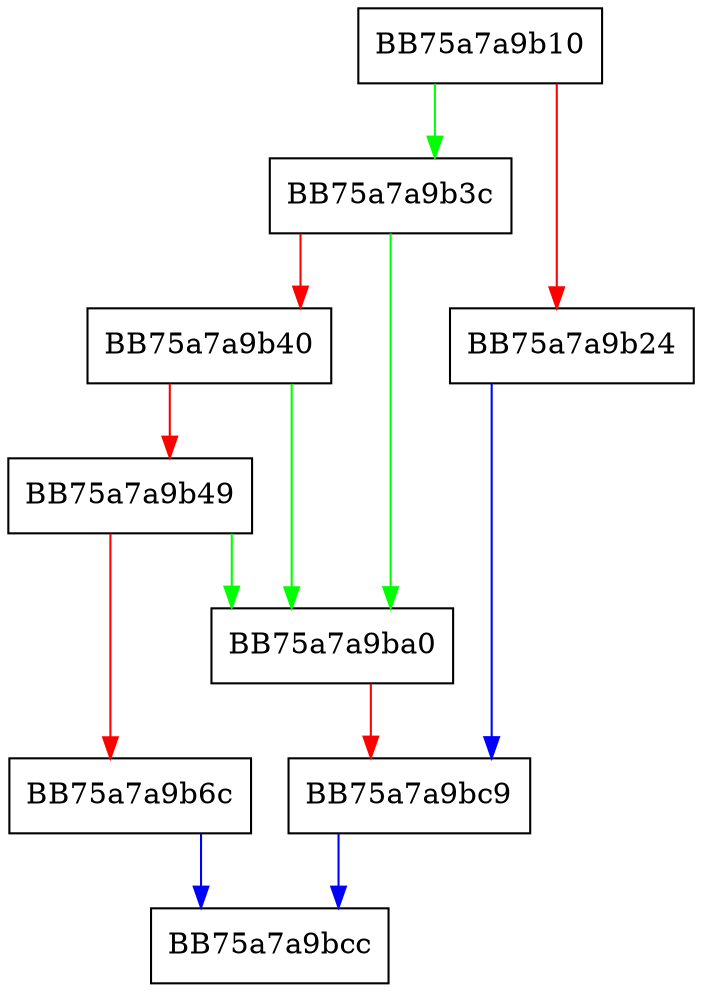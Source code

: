 digraph _close_internal {
  node [shape="box"];
  graph [splines=ortho];
  BB75a7a9b10 -> BB75a7a9b3c [color="green"];
  BB75a7a9b10 -> BB75a7a9b24 [color="red"];
  BB75a7a9b24 -> BB75a7a9bc9 [color="blue"];
  BB75a7a9b3c -> BB75a7a9ba0 [color="green"];
  BB75a7a9b3c -> BB75a7a9b40 [color="red"];
  BB75a7a9b40 -> BB75a7a9ba0 [color="green"];
  BB75a7a9b40 -> BB75a7a9b49 [color="red"];
  BB75a7a9b49 -> BB75a7a9ba0 [color="green"];
  BB75a7a9b49 -> BB75a7a9b6c [color="red"];
  BB75a7a9b6c -> BB75a7a9bcc [color="blue"];
  BB75a7a9ba0 -> BB75a7a9bc9 [color="red"];
  BB75a7a9bc9 -> BB75a7a9bcc [color="blue"];
}